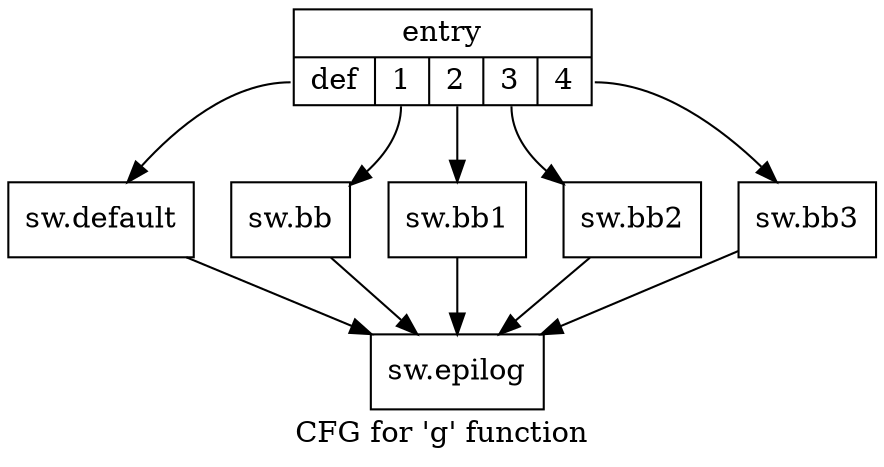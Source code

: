 digraph "CFG for 'g' function" {
	label="CFG for 'g' function";

	Node0xf84f50 [shape=record,label="{entry|{<s0>def|<s1>1|<s2>2|<s3>3|<s4>4}}"];
	Node0xf84f50:s0 -> Node0xf85170;
	Node0xf84f50:s1 -> Node0xf85250;
	Node0xf84f50:s2 -> Node0xf85350;
	Node0xf84f50:s3 -> Node0xf85450;
	Node0xf84f50:s4 -> Node0xf85520;
	Node0xf85250 [shape=record,label="{sw.bb}"];
	Node0xf85250 -> Node0xf85800;
	Node0xf85350 [shape=record,label="{sw.bb1}"];
	Node0xf85350 -> Node0xf85800;
	Node0xf85450 [shape=record,label="{sw.bb2}"];
	Node0xf85450 -> Node0xf85800;
	Node0xf85520 [shape=record,label="{sw.bb3}"];
	Node0xf85520 -> Node0xf85800;
	Node0xf85170 [shape=record,label="{sw.default}"];
	Node0xf85170 -> Node0xf85800;
	Node0xf85800 [shape=record,label="{sw.epilog}"];
}
